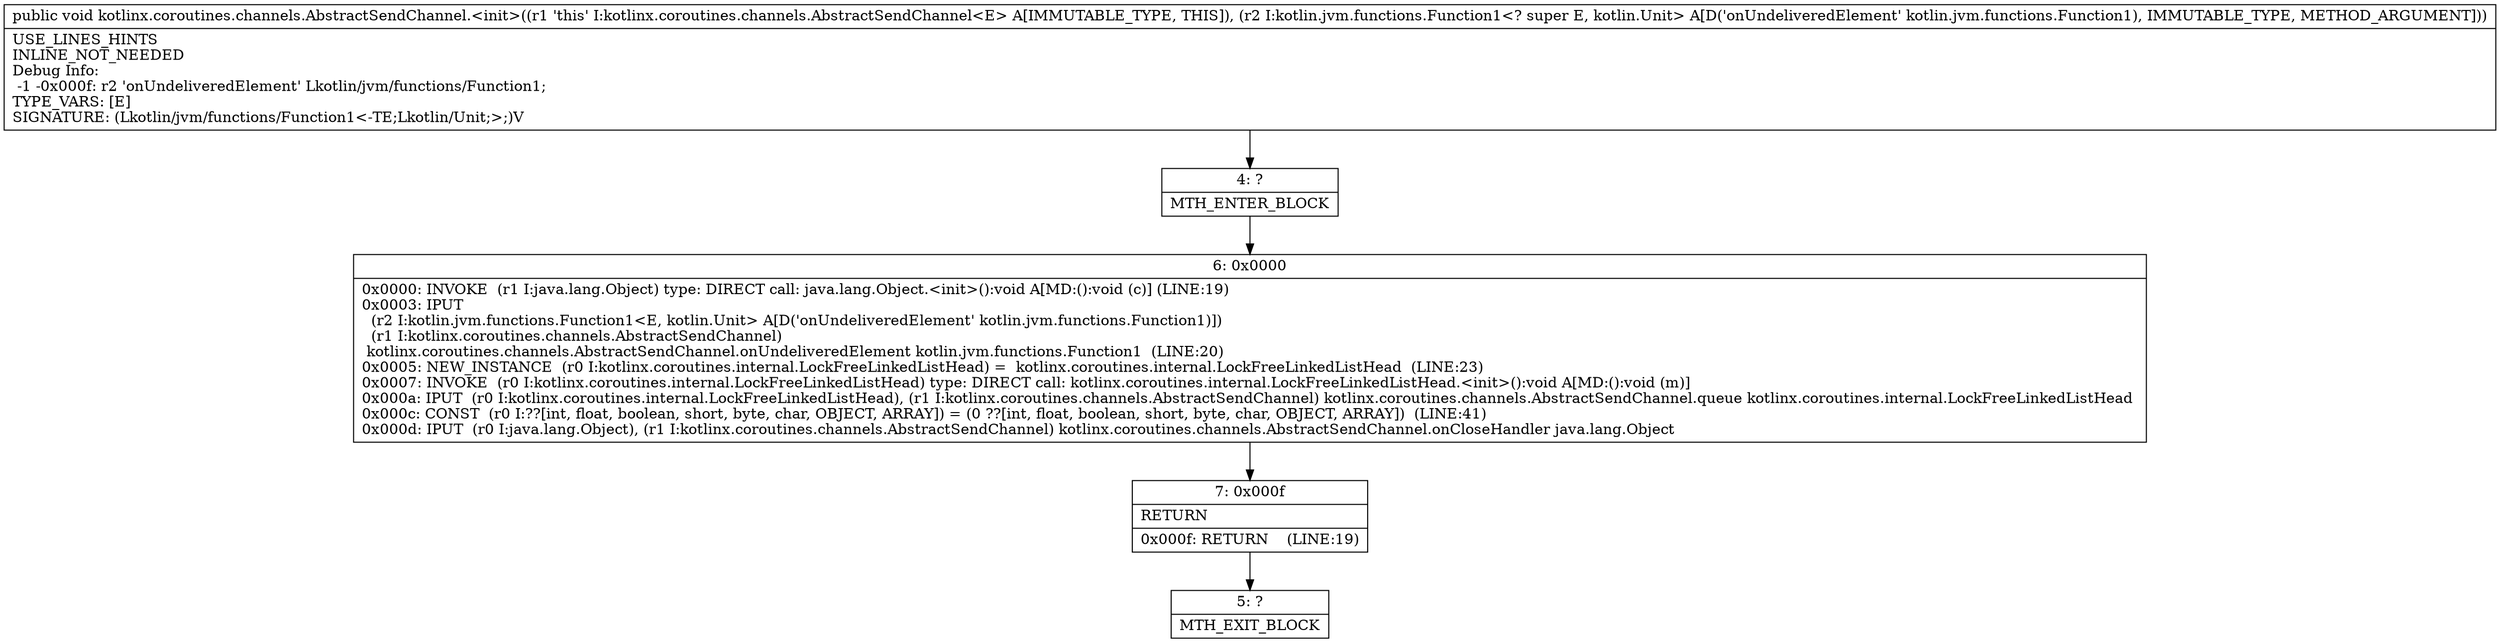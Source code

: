 digraph "CFG forkotlinx.coroutines.channels.AbstractSendChannel.\<init\>(Lkotlin\/jvm\/functions\/Function1;)V" {
Node_4 [shape=record,label="{4\:\ ?|MTH_ENTER_BLOCK\l}"];
Node_6 [shape=record,label="{6\:\ 0x0000|0x0000: INVOKE  (r1 I:java.lang.Object) type: DIRECT call: java.lang.Object.\<init\>():void A[MD:():void (c)] (LINE:19)\l0x0003: IPUT  \l  (r2 I:kotlin.jvm.functions.Function1\<E, kotlin.Unit\> A[D('onUndeliveredElement' kotlin.jvm.functions.Function1)])\l  (r1 I:kotlinx.coroutines.channels.AbstractSendChannel)\l kotlinx.coroutines.channels.AbstractSendChannel.onUndeliveredElement kotlin.jvm.functions.Function1  (LINE:20)\l0x0005: NEW_INSTANCE  (r0 I:kotlinx.coroutines.internal.LockFreeLinkedListHead) =  kotlinx.coroutines.internal.LockFreeLinkedListHead  (LINE:23)\l0x0007: INVOKE  (r0 I:kotlinx.coroutines.internal.LockFreeLinkedListHead) type: DIRECT call: kotlinx.coroutines.internal.LockFreeLinkedListHead.\<init\>():void A[MD:():void (m)]\l0x000a: IPUT  (r0 I:kotlinx.coroutines.internal.LockFreeLinkedListHead), (r1 I:kotlinx.coroutines.channels.AbstractSendChannel) kotlinx.coroutines.channels.AbstractSendChannel.queue kotlinx.coroutines.internal.LockFreeLinkedListHead \l0x000c: CONST  (r0 I:??[int, float, boolean, short, byte, char, OBJECT, ARRAY]) = (0 ??[int, float, boolean, short, byte, char, OBJECT, ARRAY])  (LINE:41)\l0x000d: IPUT  (r0 I:java.lang.Object), (r1 I:kotlinx.coroutines.channels.AbstractSendChannel) kotlinx.coroutines.channels.AbstractSendChannel.onCloseHandler java.lang.Object \l}"];
Node_7 [shape=record,label="{7\:\ 0x000f|RETURN\l|0x000f: RETURN    (LINE:19)\l}"];
Node_5 [shape=record,label="{5\:\ ?|MTH_EXIT_BLOCK\l}"];
MethodNode[shape=record,label="{public void kotlinx.coroutines.channels.AbstractSendChannel.\<init\>((r1 'this' I:kotlinx.coroutines.channels.AbstractSendChannel\<E\> A[IMMUTABLE_TYPE, THIS]), (r2 I:kotlin.jvm.functions.Function1\<? super E, kotlin.Unit\> A[D('onUndeliveredElement' kotlin.jvm.functions.Function1), IMMUTABLE_TYPE, METHOD_ARGUMENT]))  | USE_LINES_HINTS\lINLINE_NOT_NEEDED\lDebug Info:\l  \-1 \-0x000f: r2 'onUndeliveredElement' Lkotlin\/jvm\/functions\/Function1;\lTYPE_VARS: [E]\lSIGNATURE: (Lkotlin\/jvm\/functions\/Function1\<\-TE;Lkotlin\/Unit;\>;)V\l}"];
MethodNode -> Node_4;Node_4 -> Node_6;
Node_6 -> Node_7;
Node_7 -> Node_5;
}

